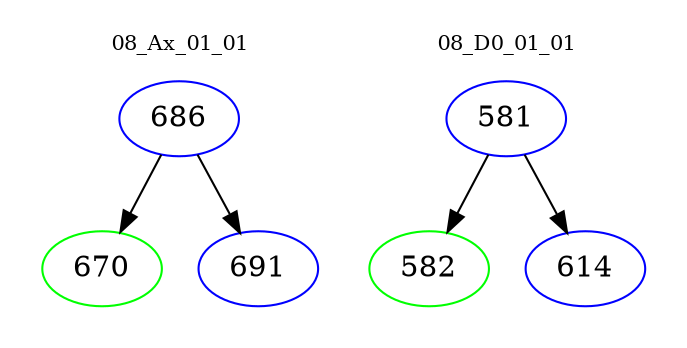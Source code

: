 digraph{
subgraph cluster_0 {
color = white
label = "08_Ax_01_01";
fontsize=10;
T0_686 [label="686", color="blue"]
T0_686 -> T0_670 [color="black"]
T0_670 [label="670", color="green"]
T0_686 -> T0_691 [color="black"]
T0_691 [label="691", color="blue"]
}
subgraph cluster_1 {
color = white
label = "08_D0_01_01";
fontsize=10;
T1_581 [label="581", color="blue"]
T1_581 -> T1_582 [color="black"]
T1_582 [label="582", color="green"]
T1_581 -> T1_614 [color="black"]
T1_614 [label="614", color="blue"]
}
}
